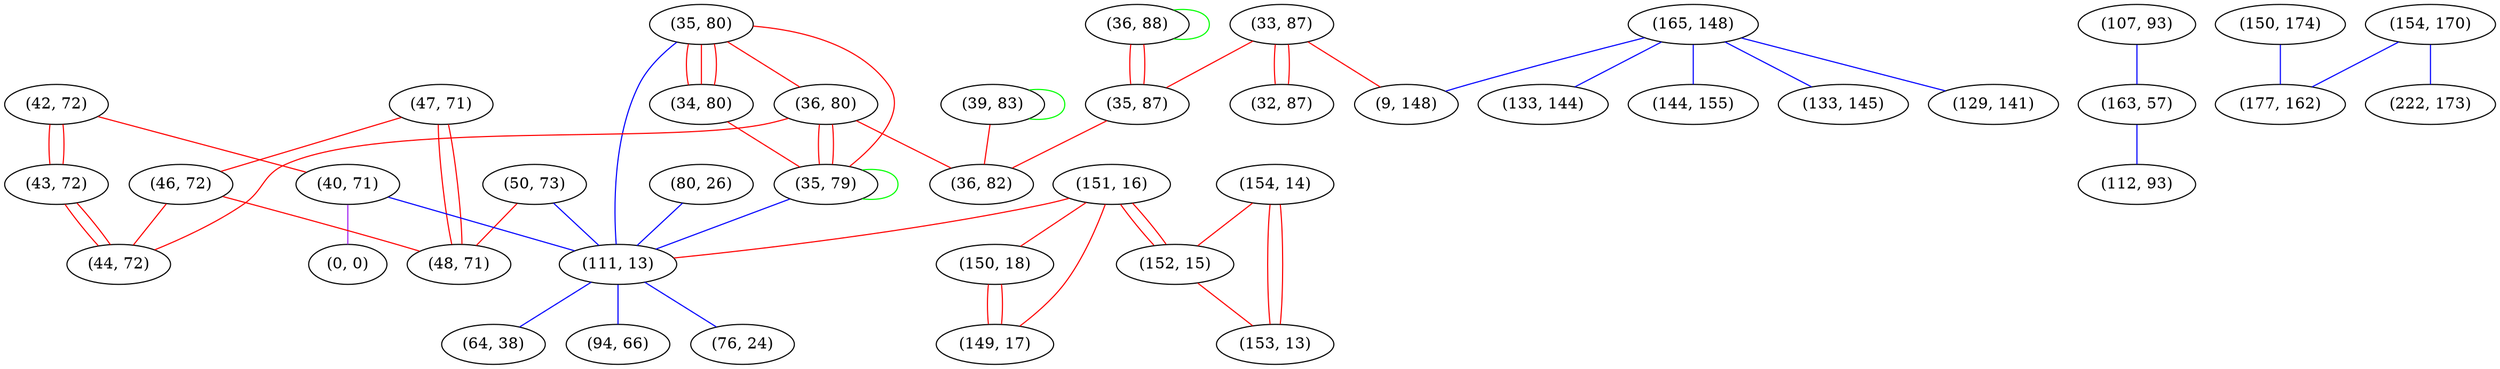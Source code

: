 graph "" {
"(42, 72)";
"(154, 14)";
"(107, 93)";
"(39, 83)";
"(165, 148)";
"(163, 57)";
"(80, 26)";
"(50, 73)";
"(36, 88)";
"(35, 80)";
"(34, 80)";
"(33, 87)";
"(35, 87)";
"(36, 80)";
"(47, 71)";
"(40, 71)";
"(133, 145)";
"(32, 87)";
"(0, 0)";
"(151, 16)";
"(9, 148)";
"(43, 72)";
"(129, 141)";
"(112, 93)";
"(152, 15)";
"(150, 174)";
"(154, 170)";
"(46, 72)";
"(44, 72)";
"(35, 79)";
"(111, 13)";
"(133, 144)";
"(64, 38)";
"(36, 82)";
"(94, 66)";
"(76, 24)";
"(177, 162)";
"(153, 13)";
"(144, 155)";
"(150, 18)";
"(222, 173)";
"(149, 17)";
"(48, 71)";
"(42, 72)" -- "(43, 72)"  [color=red, key=0, weight=1];
"(42, 72)" -- "(43, 72)"  [color=red, key=1, weight=1];
"(42, 72)" -- "(40, 71)"  [color=red, key=0, weight=1];
"(154, 14)" -- "(153, 13)"  [color=red, key=0, weight=1];
"(154, 14)" -- "(153, 13)"  [color=red, key=1, weight=1];
"(154, 14)" -- "(152, 15)"  [color=red, key=0, weight=1];
"(107, 93)" -- "(163, 57)"  [color=blue, key=0, weight=3];
"(39, 83)" -- "(36, 82)"  [color=red, key=0, weight=1];
"(39, 83)" -- "(39, 83)"  [color=green, key=0, weight=2];
"(165, 148)" -- "(129, 141)"  [color=blue, key=0, weight=3];
"(165, 148)" -- "(144, 155)"  [color=blue, key=0, weight=3];
"(165, 148)" -- "(133, 144)"  [color=blue, key=0, weight=3];
"(165, 148)" -- "(9, 148)"  [color=blue, key=0, weight=3];
"(165, 148)" -- "(133, 145)"  [color=blue, key=0, weight=3];
"(163, 57)" -- "(112, 93)"  [color=blue, key=0, weight=3];
"(80, 26)" -- "(111, 13)"  [color=blue, key=0, weight=3];
"(50, 73)" -- "(111, 13)"  [color=blue, key=0, weight=3];
"(50, 73)" -- "(48, 71)"  [color=red, key=0, weight=1];
"(36, 88)" -- "(35, 87)"  [color=red, key=0, weight=1];
"(36, 88)" -- "(35, 87)"  [color=red, key=1, weight=1];
"(36, 88)" -- "(36, 88)"  [color=green, key=0, weight=2];
"(35, 80)" -- "(34, 80)"  [color=red, key=0, weight=1];
"(35, 80)" -- "(34, 80)"  [color=red, key=1, weight=1];
"(35, 80)" -- "(34, 80)"  [color=red, key=2, weight=1];
"(35, 80)" -- "(35, 79)"  [color=red, key=0, weight=1];
"(35, 80)" -- "(111, 13)"  [color=blue, key=0, weight=3];
"(35, 80)" -- "(36, 80)"  [color=red, key=0, weight=1];
"(34, 80)" -- "(35, 79)"  [color=red, key=0, weight=1];
"(33, 87)" -- "(35, 87)"  [color=red, key=0, weight=1];
"(33, 87)" -- "(32, 87)"  [color=red, key=0, weight=1];
"(33, 87)" -- "(32, 87)"  [color=red, key=1, weight=1];
"(33, 87)" -- "(9, 148)"  [color=red, key=0, weight=1];
"(35, 87)" -- "(36, 82)"  [color=red, key=0, weight=1];
"(36, 80)" -- "(36, 82)"  [color=red, key=0, weight=1];
"(36, 80)" -- "(35, 79)"  [color=red, key=0, weight=1];
"(36, 80)" -- "(35, 79)"  [color=red, key=1, weight=1];
"(36, 80)" -- "(44, 72)"  [color=red, key=0, weight=1];
"(47, 71)" -- "(46, 72)"  [color=red, key=0, weight=1];
"(47, 71)" -- "(48, 71)"  [color=red, key=0, weight=1];
"(47, 71)" -- "(48, 71)"  [color=red, key=1, weight=1];
"(40, 71)" -- "(0, 0)"  [color=purple, key=0, weight=4];
"(40, 71)" -- "(111, 13)"  [color=blue, key=0, weight=3];
"(151, 16)" -- "(149, 17)"  [color=red, key=0, weight=1];
"(151, 16)" -- "(111, 13)"  [color=red, key=0, weight=1];
"(151, 16)" -- "(152, 15)"  [color=red, key=0, weight=1];
"(151, 16)" -- "(152, 15)"  [color=red, key=1, weight=1];
"(151, 16)" -- "(150, 18)"  [color=red, key=0, weight=1];
"(43, 72)" -- "(44, 72)"  [color=red, key=0, weight=1];
"(43, 72)" -- "(44, 72)"  [color=red, key=1, weight=1];
"(152, 15)" -- "(153, 13)"  [color=red, key=0, weight=1];
"(150, 174)" -- "(177, 162)"  [color=blue, key=0, weight=3];
"(154, 170)" -- "(177, 162)"  [color=blue, key=0, weight=3];
"(154, 170)" -- "(222, 173)"  [color=blue, key=0, weight=3];
"(46, 72)" -- "(48, 71)"  [color=red, key=0, weight=1];
"(46, 72)" -- "(44, 72)"  [color=red, key=0, weight=1];
"(35, 79)" -- "(35, 79)"  [color=green, key=0, weight=2];
"(35, 79)" -- "(111, 13)"  [color=blue, key=0, weight=3];
"(111, 13)" -- "(94, 66)"  [color=blue, key=0, weight=3];
"(111, 13)" -- "(76, 24)"  [color=blue, key=0, weight=3];
"(111, 13)" -- "(64, 38)"  [color=blue, key=0, weight=3];
"(150, 18)" -- "(149, 17)"  [color=red, key=0, weight=1];
"(150, 18)" -- "(149, 17)"  [color=red, key=1, weight=1];
}
